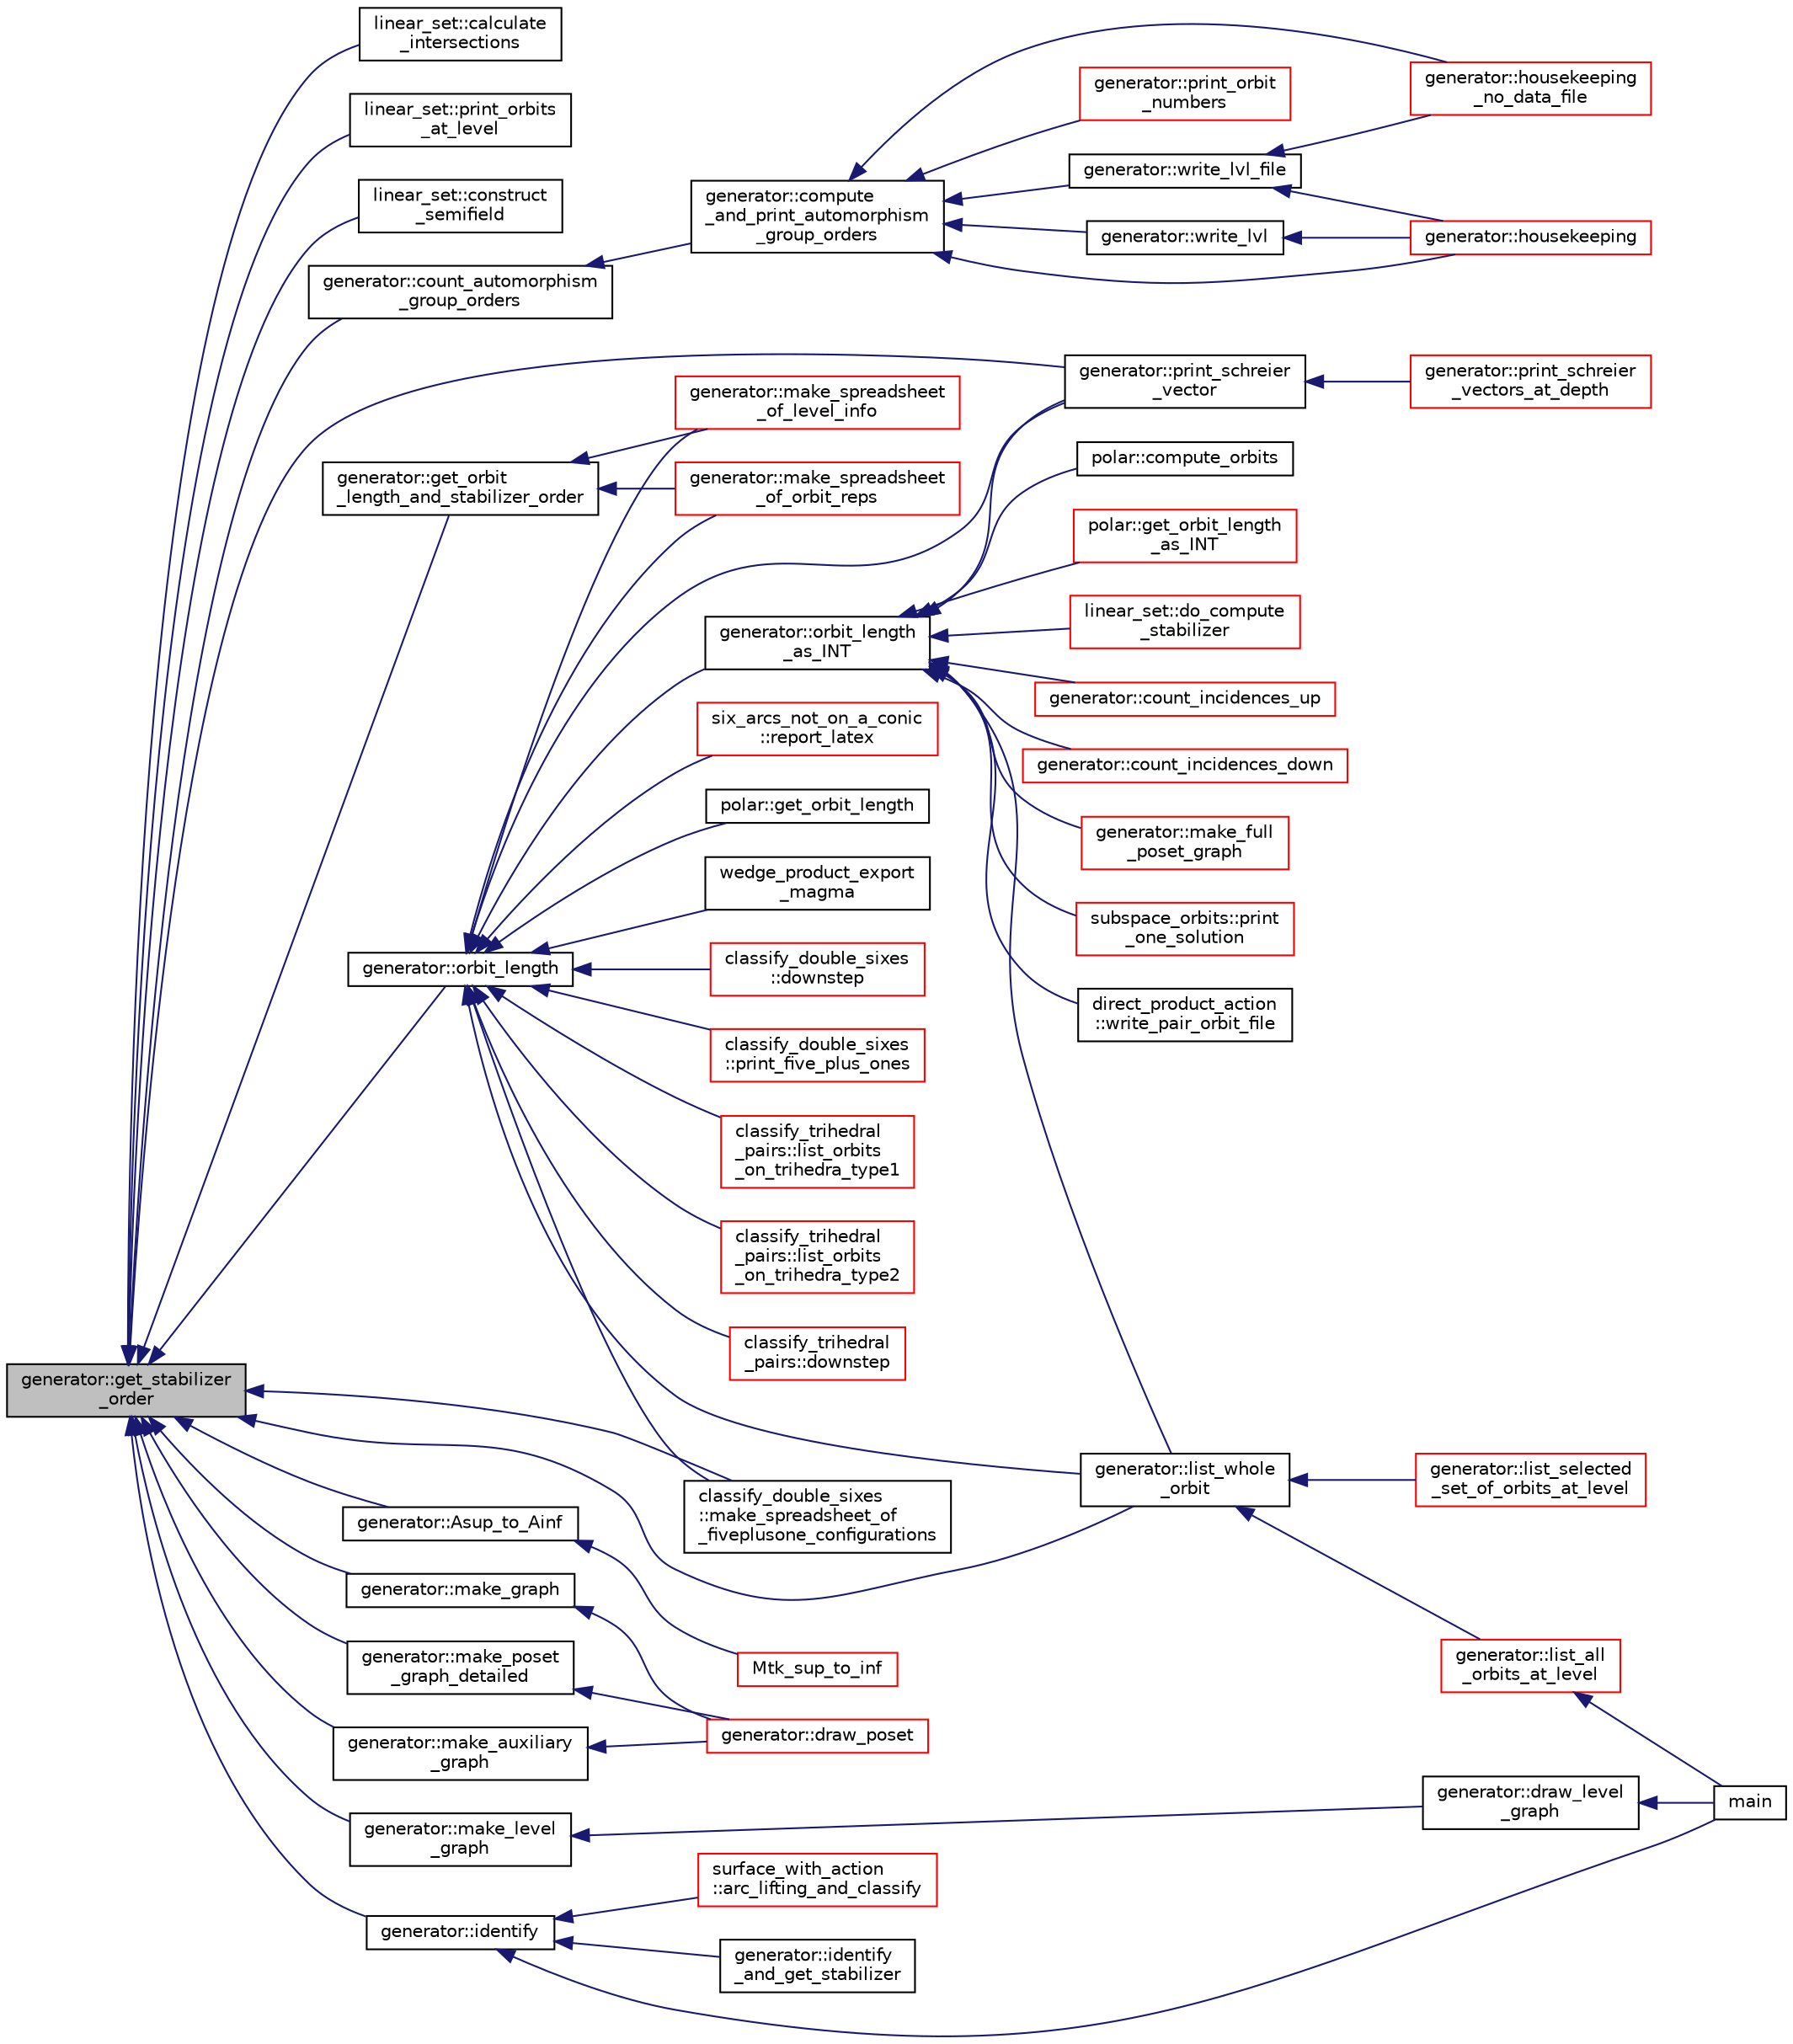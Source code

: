 digraph "generator::get_stabilizer_order"
{
  edge [fontname="Helvetica",fontsize="10",labelfontname="Helvetica",labelfontsize="10"];
  node [fontname="Helvetica",fontsize="10",shape=record];
  rankdir="LR";
  Node9194 [label="generator::get_stabilizer\l_order",height=0.2,width=0.4,color="black", fillcolor="grey75", style="filled", fontcolor="black"];
  Node9194 -> Node9195 [dir="back",color="midnightblue",fontsize="10",style="solid",fontname="Helvetica"];
  Node9195 [label="linear_set::calculate\l_intersections",height=0.2,width=0.4,color="black", fillcolor="white", style="filled",URL="$dd/d86/classlinear__set.html#a6afc3349a7aa487d8f716ee7e7ad4b23"];
  Node9194 -> Node9196 [dir="back",color="midnightblue",fontsize="10",style="solid",fontname="Helvetica"];
  Node9196 [label="linear_set::print_orbits\l_at_level",height=0.2,width=0.4,color="black", fillcolor="white", style="filled",URL="$dd/d86/classlinear__set.html#a39d878e47fae649413351b660a6820f5"];
  Node9194 -> Node9197 [dir="back",color="midnightblue",fontsize="10",style="solid",fontname="Helvetica"];
  Node9197 [label="linear_set::construct\l_semifield",height=0.2,width=0.4,color="black", fillcolor="white", style="filled",URL="$dd/d86/classlinear__set.html#ab54b164771526ae8d687751aa2d1a9ce"];
  Node9194 -> Node9198 [dir="back",color="midnightblue",fontsize="10",style="solid",fontname="Helvetica"];
  Node9198 [label="generator::count_automorphism\l_group_orders",height=0.2,width=0.4,color="black", fillcolor="white", style="filled",URL="$d7/d73/classgenerator.html#a24c0a9c37f0b2f68c29a9981edce482c"];
  Node9198 -> Node9199 [dir="back",color="midnightblue",fontsize="10",style="solid",fontname="Helvetica"];
  Node9199 [label="generator::compute\l_and_print_automorphism\l_group_orders",height=0.2,width=0.4,color="black", fillcolor="white", style="filled",URL="$d7/d73/classgenerator.html#a97568500aaf76ce2d931cef80a25ee57"];
  Node9199 -> Node9200 [dir="back",color="midnightblue",fontsize="10",style="solid",fontname="Helvetica"];
  Node9200 [label="generator::print_orbit\l_numbers",height=0.2,width=0.4,color="red", fillcolor="white", style="filled",URL="$d7/d73/classgenerator.html#a9da74456f2e9b3dffb36ca05815bb3da"];
  Node9199 -> Node9206 [dir="back",color="midnightblue",fontsize="10",style="solid",fontname="Helvetica"];
  Node9206 [label="generator::housekeeping",height=0.2,width=0.4,color="red", fillcolor="white", style="filled",URL="$d7/d73/classgenerator.html#aaf2bd92e8f74eb9fbc3244a6dde6f78c"];
  Node9199 -> Node9264 [dir="back",color="midnightblue",fontsize="10",style="solid",fontname="Helvetica"];
  Node9264 [label="generator::housekeeping\l_no_data_file",height=0.2,width=0.4,color="red", fillcolor="white", style="filled",URL="$d7/d73/classgenerator.html#a6c09d8dc65abd5c79f3310e8293a56d8"];
  Node9199 -> Node9270 [dir="back",color="midnightblue",fontsize="10",style="solid",fontname="Helvetica"];
  Node9270 [label="generator::write_lvl_file",height=0.2,width=0.4,color="black", fillcolor="white", style="filled",URL="$d7/d73/classgenerator.html#a3d343cf5a5831b03d1bda3d89b1dd935"];
  Node9270 -> Node9206 [dir="back",color="midnightblue",fontsize="10",style="solid",fontname="Helvetica"];
  Node9270 -> Node9264 [dir="back",color="midnightblue",fontsize="10",style="solid",fontname="Helvetica"];
  Node9199 -> Node9271 [dir="back",color="midnightblue",fontsize="10",style="solid",fontname="Helvetica"];
  Node9271 [label="generator::write_lvl",height=0.2,width=0.4,color="black", fillcolor="white", style="filled",URL="$d7/d73/classgenerator.html#a4427cbf38ba677033cea15f1ca62cce0"];
  Node9271 -> Node9206 [dir="back",color="midnightblue",fontsize="10",style="solid",fontname="Helvetica"];
  Node9194 -> Node9272 [dir="back",color="midnightblue",fontsize="10",style="solid",fontname="Helvetica"];
  Node9272 [label="generator::orbit_length",height=0.2,width=0.4,color="black", fillcolor="white", style="filled",URL="$d7/d73/classgenerator.html#a38a102d644c03c18ad901f1a815a7f6c"];
  Node9272 -> Node9273 [dir="back",color="midnightblue",fontsize="10",style="solid",fontname="Helvetica"];
  Node9273 [label="polar::get_orbit_length",height=0.2,width=0.4,color="black", fillcolor="white", style="filled",URL="$da/d1c/classpolar.html#a71a043abbfbafb684996d7ca7e14ac52"];
  Node9272 -> Node9274 [dir="back",color="midnightblue",fontsize="10",style="solid",fontname="Helvetica"];
  Node9274 [label="wedge_product_export\l_magma",height=0.2,width=0.4,color="black", fillcolor="white", style="filled",URL="$d3/d35/snakes__and__ladders__global_8_c.html#a089361716c9d4ced5fd32c64584e8648"];
  Node9272 -> Node9275 [dir="back",color="midnightblue",fontsize="10",style="solid",fontname="Helvetica"];
  Node9275 [label="generator::orbit_length\l_as_INT",height=0.2,width=0.4,color="black", fillcolor="white", style="filled",URL="$d7/d73/classgenerator.html#aecb478b303fd91af6a914f541906da39"];
  Node9275 -> Node9276 [dir="back",color="midnightblue",fontsize="10",style="solid",fontname="Helvetica"];
  Node9276 [label="direct_product_action\l::write_pair_orbit_file",height=0.2,width=0.4,color="black", fillcolor="white", style="filled",URL="$d3/d78/classdirect__product__action.html#a951b8044b9fd77e31ab10cdde9e9f668"];
  Node9275 -> Node9216 [dir="back",color="midnightblue",fontsize="10",style="solid",fontname="Helvetica"];
  Node9216 [label="polar::compute_orbits",height=0.2,width=0.4,color="black", fillcolor="white", style="filled",URL="$da/d1c/classpolar.html#ac4c3c4f95d14c74ff4a3ec3f3479a1da"];
  Node9275 -> Node9277 [dir="back",color="midnightblue",fontsize="10",style="solid",fontname="Helvetica"];
  Node9277 [label="polar::get_orbit_length\l_as_INT",height=0.2,width=0.4,color="red", fillcolor="white", style="filled",URL="$da/d1c/classpolar.html#ae8574de93d217b3fb710406683d1f102"];
  Node9275 -> Node9220 [dir="back",color="midnightblue",fontsize="10",style="solid",fontname="Helvetica"];
  Node9220 [label="linear_set::do_compute\l_stabilizer",height=0.2,width=0.4,color="red", fillcolor="white", style="filled",URL="$dd/d86/classlinear__set.html#ae8f58ded28fb5370f4459cca42b7463b"];
  Node9275 -> Node9279 [dir="back",color="midnightblue",fontsize="10",style="solid",fontname="Helvetica"];
  Node9279 [label="generator::print_schreier\l_vector",height=0.2,width=0.4,color="black", fillcolor="white", style="filled",URL="$d7/d73/classgenerator.html#aa31c8a1d5c8f5ccb054a07455983b0d1"];
  Node9279 -> Node9280 [dir="back",color="midnightblue",fontsize="10",style="solid",fontname="Helvetica"];
  Node9280 [label="generator::print_schreier\l_vectors_at_depth",height=0.2,width=0.4,color="red", fillcolor="white", style="filled",URL="$d7/d73/classgenerator.html#a905ff91771cf86019c8052e7ddcd3287"];
  Node9275 -> Node9281 [dir="back",color="midnightblue",fontsize="10",style="solid",fontname="Helvetica"];
  Node9281 [label="generator::list_whole\l_orbit",height=0.2,width=0.4,color="black", fillcolor="white", style="filled",URL="$d7/d73/classgenerator.html#aa102d1c1e32f0cd1dafeab1e0d1c18c1"];
  Node9281 -> Node9282 [dir="back",color="midnightblue",fontsize="10",style="solid",fontname="Helvetica"];
  Node9282 [label="generator::list_all\l_orbits_at_level",height=0.2,width=0.4,color="red", fillcolor="white", style="filled",URL="$d7/d73/classgenerator.html#a650880bf92f9f2bf124d4ead2cc01f70"];
  Node9282 -> Node9283 [dir="back",color="midnightblue",fontsize="10",style="solid",fontname="Helvetica"];
  Node9283 [label="main",height=0.2,width=0.4,color="black", fillcolor="white", style="filled",URL="$de/d2d/graph_2graph_8_c.html#a217dbf8b442f20279ea00b898af96f52"];
  Node9281 -> Node9284 [dir="back",color="midnightblue",fontsize="10",style="solid",fontname="Helvetica"];
  Node9284 [label="generator::list_selected\l_set_of_orbits_at_level",height=0.2,width=0.4,color="red", fillcolor="white", style="filled",URL="$d7/d73/classgenerator.html#a391f8ad3ba736baedd3dd2b7e31a0a62"];
  Node9275 -> Node9285 [dir="back",color="midnightblue",fontsize="10",style="solid",fontname="Helvetica"];
  Node9285 [label="generator::count_incidences_up",height=0.2,width=0.4,color="red", fillcolor="white", style="filled",URL="$d7/d73/classgenerator.html#a9d833d8494072c07de28b8f0e9b8155d"];
  Node9275 -> Node9288 [dir="back",color="midnightblue",fontsize="10",style="solid",fontname="Helvetica"];
  Node9288 [label="generator::count_incidences_down",height=0.2,width=0.4,color="red", fillcolor="white", style="filled",URL="$d7/d73/classgenerator.html#aef9312d2eab8e5ff47228fc5cdab3262"];
  Node9275 -> Node9291 [dir="back",color="midnightblue",fontsize="10",style="solid",fontname="Helvetica"];
  Node9291 [label="generator::make_full\l_poset_graph",height=0.2,width=0.4,color="red", fillcolor="white", style="filled",URL="$d7/d73/classgenerator.html#ab6415c4a8fbcc54c470448935a95aa56"];
  Node9275 -> Node9293 [dir="back",color="midnightblue",fontsize="10",style="solid",fontname="Helvetica"];
  Node9293 [label="subspace_orbits::print\l_one_solution",height=0.2,width=0.4,color="red", fillcolor="white", style="filled",URL="$d2/d9f/classsubspace__orbits.html#a9047cdfdfc64339f714ffe5e12a4b35f"];
  Node9272 -> Node9279 [dir="back",color="midnightblue",fontsize="10",style="solid",fontname="Helvetica"];
  Node9272 -> Node9281 [dir="back",color="midnightblue",fontsize="10",style="solid",fontname="Helvetica"];
  Node9272 -> Node9295 [dir="back",color="midnightblue",fontsize="10",style="solid",fontname="Helvetica"];
  Node9295 [label="generator::make_spreadsheet\l_of_orbit_reps",height=0.2,width=0.4,color="red", fillcolor="white", style="filled",URL="$d7/d73/classgenerator.html#a2fb3f7b149d0207cf859b33529282e22"];
  Node9272 -> Node9296 [dir="back",color="midnightblue",fontsize="10",style="solid",fontname="Helvetica"];
  Node9296 [label="generator::make_spreadsheet\l_of_level_info",height=0.2,width=0.4,color="red", fillcolor="white", style="filled",URL="$d7/d73/classgenerator.html#af24c5959de39cf89f983a29b8f6de902"];
  Node9272 -> Node9297 [dir="back",color="midnightblue",fontsize="10",style="solid",fontname="Helvetica"];
  Node9297 [label="classify_double_sixes\l::make_spreadsheet_of\l_fiveplusone_configurations",height=0.2,width=0.4,color="black", fillcolor="white", style="filled",URL="$dd/d23/classclassify__double__sixes.html#a6de01cd6f2d38e1187ae13a6d8ba10ef"];
  Node9272 -> Node9298 [dir="back",color="midnightblue",fontsize="10",style="solid",fontname="Helvetica"];
  Node9298 [label="classify_double_sixes\l::downstep",height=0.2,width=0.4,color="red", fillcolor="white", style="filled",URL="$dd/d23/classclassify__double__sixes.html#aed4b1460612fe2fd5b4e4611e83b2806"];
  Node9272 -> Node9300 [dir="back",color="midnightblue",fontsize="10",style="solid",fontname="Helvetica"];
  Node9300 [label="classify_double_sixes\l::print_five_plus_ones",height=0.2,width=0.4,color="red", fillcolor="white", style="filled",URL="$dd/d23/classclassify__double__sixes.html#a4211b29d5115343c52fef8a64d46a7c7"];
  Node9272 -> Node9302 [dir="back",color="midnightblue",fontsize="10",style="solid",fontname="Helvetica"];
  Node9302 [label="classify_trihedral\l_pairs::list_orbits\l_on_trihedra_type1",height=0.2,width=0.4,color="red", fillcolor="white", style="filled",URL="$d1/d21/classclassify__trihedral__pairs.html#a5289f00a07639129c5264ba88508ca13"];
  Node9272 -> Node9304 [dir="back",color="midnightblue",fontsize="10",style="solid",fontname="Helvetica"];
  Node9304 [label="classify_trihedral\l_pairs::list_orbits\l_on_trihedra_type2",height=0.2,width=0.4,color="red", fillcolor="white", style="filled",URL="$d1/d21/classclassify__trihedral__pairs.html#a98826e788eb4eedfc615144211032633"];
  Node9272 -> Node9305 [dir="back",color="midnightblue",fontsize="10",style="solid",fontname="Helvetica"];
  Node9305 [label="classify_trihedral\l_pairs::downstep",height=0.2,width=0.4,color="red", fillcolor="white", style="filled",URL="$d1/d21/classclassify__trihedral__pairs.html#a3fe3880b4f1451c976300cba97be0bbf"];
  Node9272 -> Node9306 [dir="back",color="midnightblue",fontsize="10",style="solid",fontname="Helvetica"];
  Node9306 [label="six_arcs_not_on_a_conic\l::report_latex",height=0.2,width=0.4,color="red", fillcolor="white", style="filled",URL="$d8/de6/classsix__arcs__not__on__a__conic.html#a7382d61449608121f5ef1d4d1c69756c"];
  Node9194 -> Node9307 [dir="back",color="midnightblue",fontsize="10",style="solid",fontname="Helvetica"];
  Node9307 [label="generator::get_orbit\l_length_and_stabilizer_order",height=0.2,width=0.4,color="black", fillcolor="white", style="filled",URL="$d7/d73/classgenerator.html#a3b61656a33d833f30f2ac88406186a36"];
  Node9307 -> Node9295 [dir="back",color="midnightblue",fontsize="10",style="solid",fontname="Helvetica"];
  Node9307 -> Node9296 [dir="back",color="midnightblue",fontsize="10",style="solid",fontname="Helvetica"];
  Node9194 -> Node9279 [dir="back",color="midnightblue",fontsize="10",style="solid",fontname="Helvetica"];
  Node9194 -> Node9281 [dir="back",color="midnightblue",fontsize="10",style="solid",fontname="Helvetica"];
  Node9194 -> Node9308 [dir="back",color="midnightblue",fontsize="10",style="solid",fontname="Helvetica"];
  Node9308 [label="generator::Asup_to_Ainf",height=0.2,width=0.4,color="black", fillcolor="white", style="filled",URL="$d7/d73/classgenerator.html#ab5aeff022e487b444c93f75ccfaa6829"];
  Node9308 -> Node9309 [dir="back",color="midnightblue",fontsize="10",style="solid",fontname="Helvetica"];
  Node9309 [label="Mtk_sup_to_inf",height=0.2,width=0.4,color="red", fillcolor="white", style="filled",URL="$d3/dfb/discreta__global_8_c.html#a71d19c0a0ff6e728c22fb07991564523"];
  Node9194 -> Node9311 [dir="back",color="midnightblue",fontsize="10",style="solid",fontname="Helvetica"];
  Node9311 [label="generator::make_auxiliary\l_graph",height=0.2,width=0.4,color="black", fillcolor="white", style="filled",URL="$d7/d73/classgenerator.html#aabd85f45e3975dcf5eb15c0509e58392"];
  Node9311 -> Node9312 [dir="back",color="midnightblue",fontsize="10",style="solid",fontname="Helvetica"];
  Node9312 [label="generator::draw_poset",height=0.2,width=0.4,color="red", fillcolor="white", style="filled",URL="$d7/d73/classgenerator.html#aa4f99c75a86701ba85e514a294efdf3a"];
  Node9194 -> Node9314 [dir="back",color="midnightblue",fontsize="10",style="solid",fontname="Helvetica"];
  Node9314 [label="generator::make_graph",height=0.2,width=0.4,color="black", fillcolor="white", style="filled",URL="$d7/d73/classgenerator.html#a70dd7819a500c8baef63327eb5d72f4c"];
  Node9314 -> Node9312 [dir="back",color="midnightblue",fontsize="10",style="solid",fontname="Helvetica"];
  Node9194 -> Node9315 [dir="back",color="midnightblue",fontsize="10",style="solid",fontname="Helvetica"];
  Node9315 [label="generator::make_level\l_graph",height=0.2,width=0.4,color="black", fillcolor="white", style="filled",URL="$d7/d73/classgenerator.html#ac5980214ff3f3db0a36011316869c712"];
  Node9315 -> Node9316 [dir="back",color="midnightblue",fontsize="10",style="solid",fontname="Helvetica"];
  Node9316 [label="generator::draw_level\l_graph",height=0.2,width=0.4,color="black", fillcolor="white", style="filled",URL="$d7/d73/classgenerator.html#a6bbc7b7aafea55ff8e202efc43ab263c"];
  Node9316 -> Node9283 [dir="back",color="midnightblue",fontsize="10",style="solid",fontname="Helvetica"];
  Node9194 -> Node9317 [dir="back",color="midnightblue",fontsize="10",style="solid",fontname="Helvetica"];
  Node9317 [label="generator::make_poset\l_graph_detailed",height=0.2,width=0.4,color="black", fillcolor="white", style="filled",URL="$d7/d73/classgenerator.html#a4f8b07122d32e3db0788f5a385bb1615"];
  Node9317 -> Node9312 [dir="back",color="midnightblue",fontsize="10",style="solid",fontname="Helvetica"];
  Node9194 -> Node9318 [dir="back",color="midnightblue",fontsize="10",style="solid",fontname="Helvetica"];
  Node9318 [label="generator::identify",height=0.2,width=0.4,color="black", fillcolor="white", style="filled",URL="$d7/d73/classgenerator.html#ae60de24262d09d0dd8224b86e74040f6"];
  Node9318 -> Node9283 [dir="back",color="midnightblue",fontsize="10",style="solid",fontname="Helvetica"];
  Node9318 -> Node9319 [dir="back",color="midnightblue",fontsize="10",style="solid",fontname="Helvetica"];
  Node9319 [label="generator::identify\l_and_get_stabilizer",height=0.2,width=0.4,color="black", fillcolor="white", style="filled",URL="$d7/d73/classgenerator.html#a7869a4ccc807a96d18fa5d535e74cf1e"];
  Node9318 -> Node9320 [dir="back",color="midnightblue",fontsize="10",style="solid",fontname="Helvetica"];
  Node9320 [label="surface_with_action\l::arc_lifting_and_classify",height=0.2,width=0.4,color="red", fillcolor="white", style="filled",URL="$d8/df9/classsurface__with__action.html#a62a3948f830c59e09ef94937650a07a4"];
  Node9194 -> Node9297 [dir="back",color="midnightblue",fontsize="10",style="solid",fontname="Helvetica"];
}
